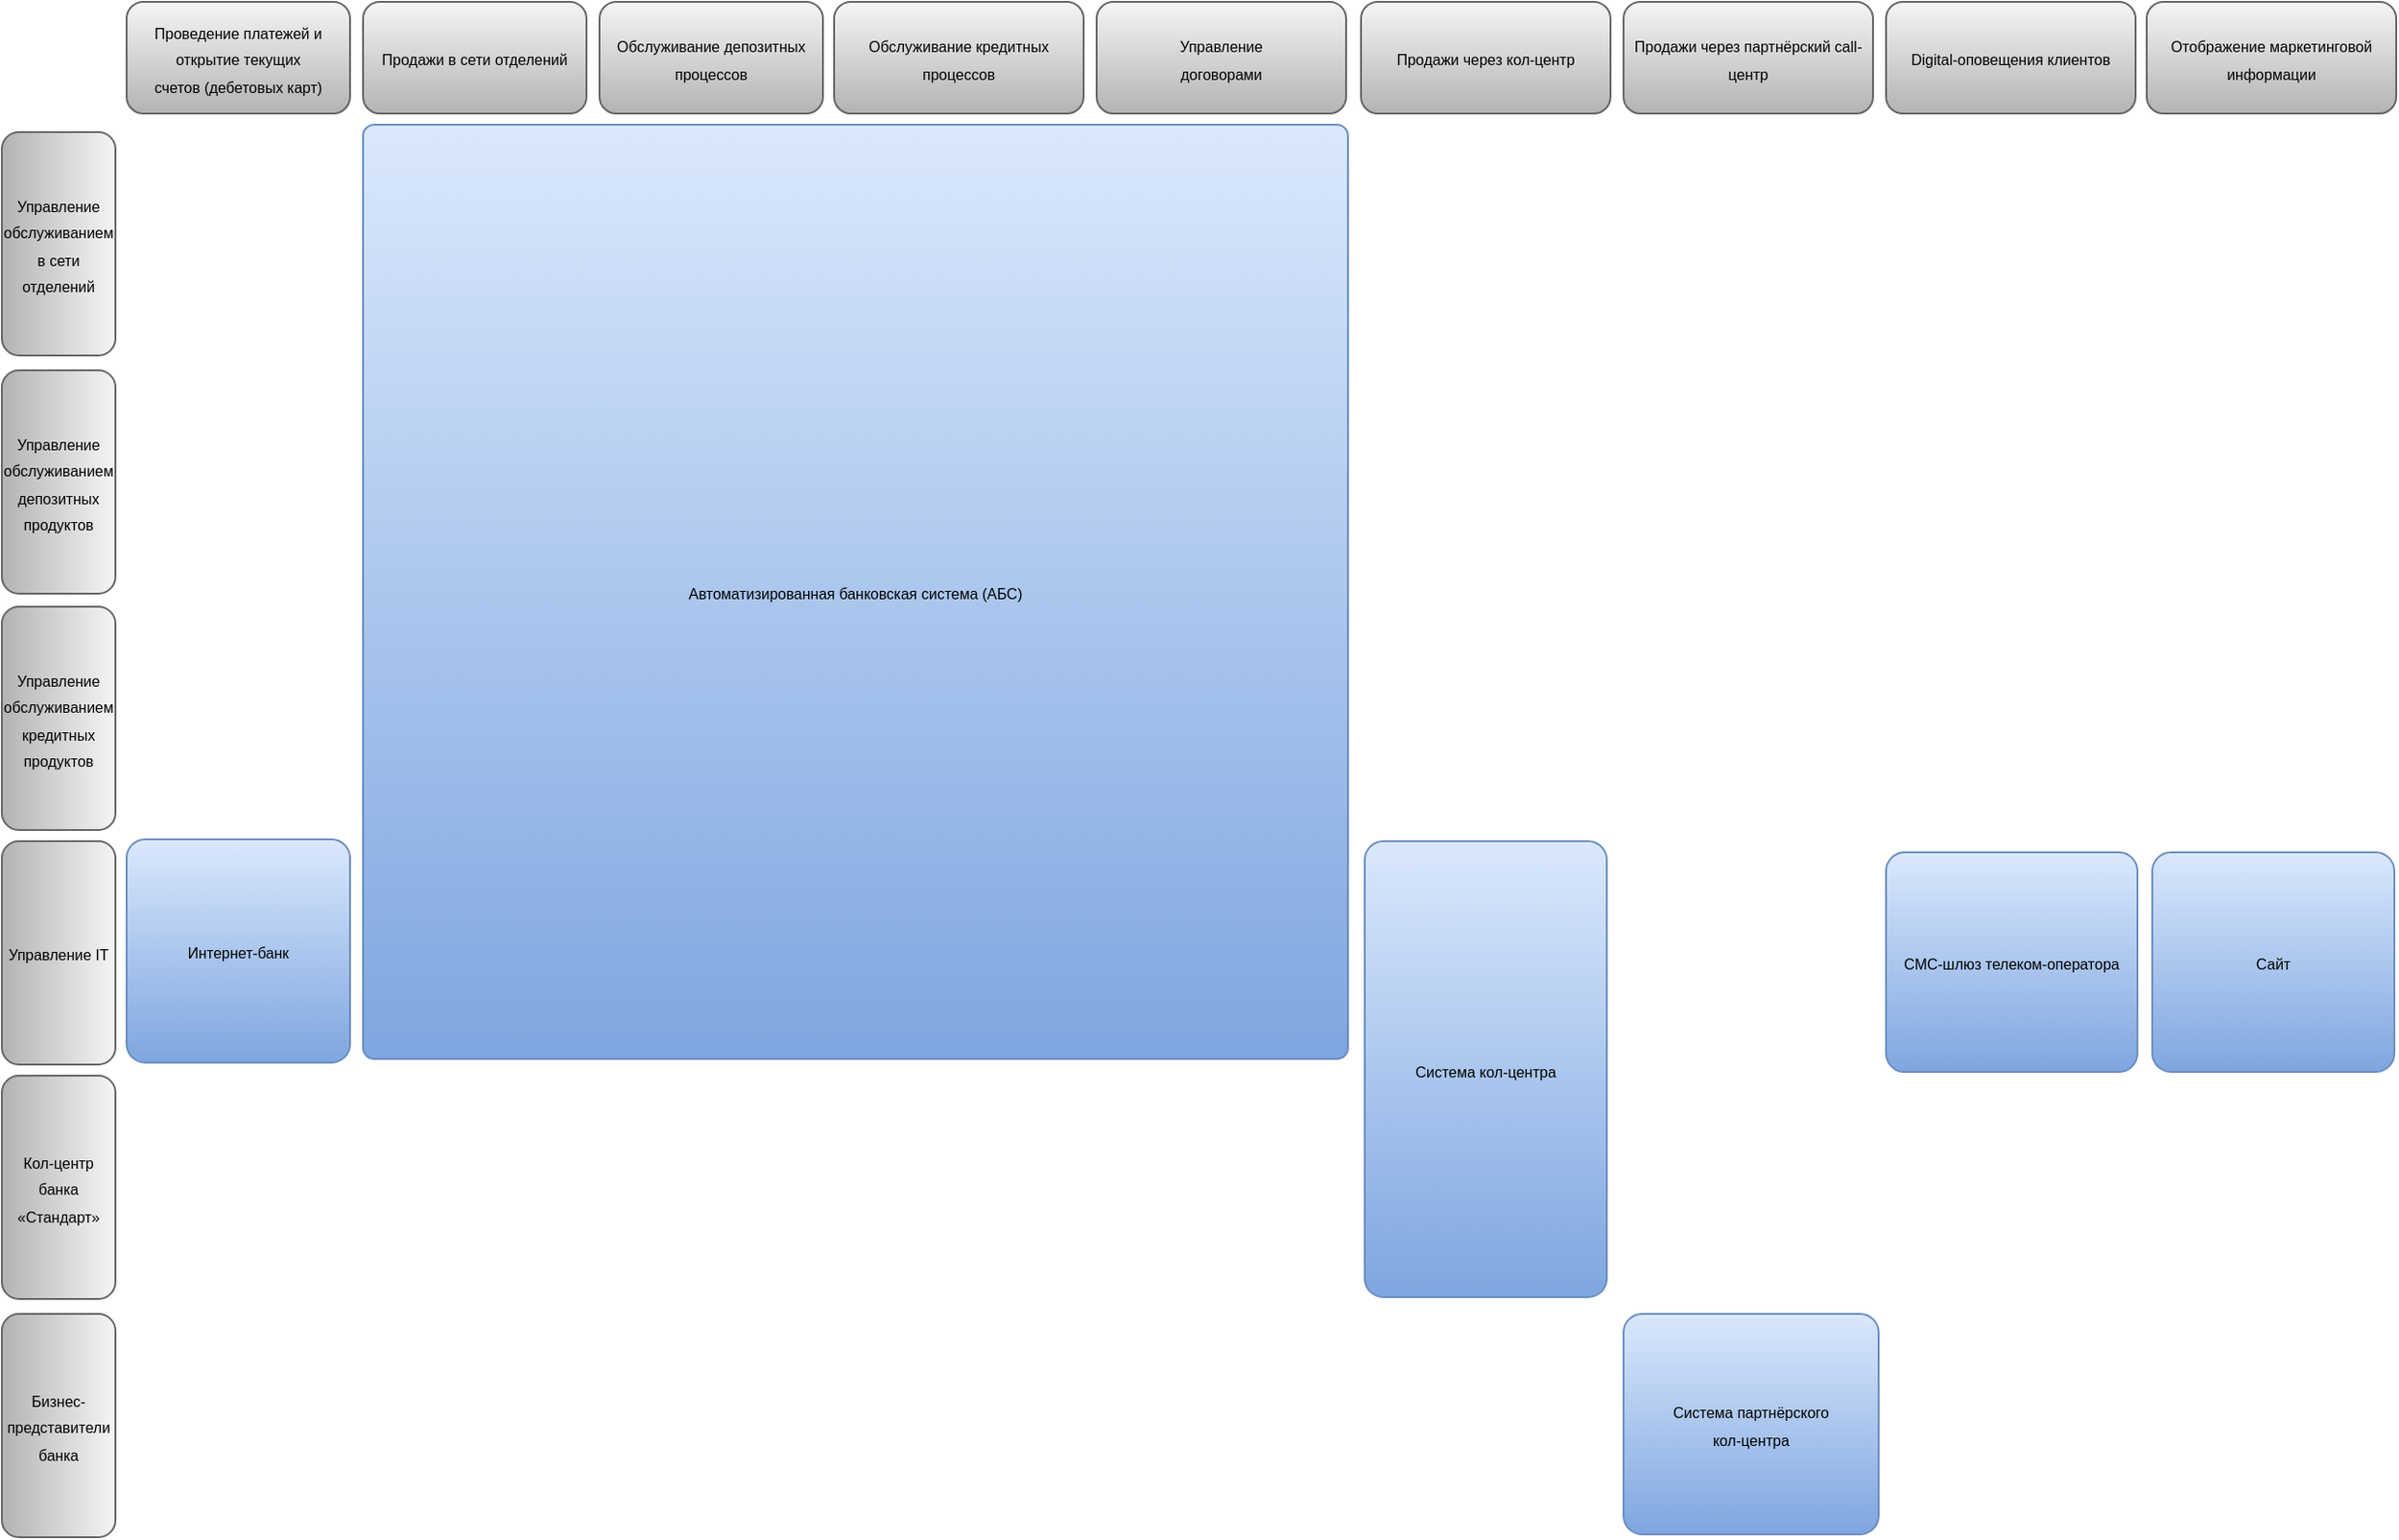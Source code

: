 <mxfile version="26.1.1">
  <diagram id="zFTdyM81LsEAxbjN02PE" name="Page-1">
    <mxGraphModel dx="2775" dy="1565" grid="0" gridSize="1" guides="1" tooltips="1" connect="1" arrows="1" fold="1" page="0" pageScale="1" pageWidth="827" pageHeight="1169" math="0" shadow="0">
      <root>
        <mxCell id="0" />
        <mxCell id="1" parent="0" />
        <mxCell id="B02xuVOq3-dS23k5U1Uk-1" value="&lt;font style=&quot;font-size: 8px;&quot;&gt;Управление IT&lt;/font&gt;" style="rounded=1;whiteSpace=wrap;html=1;direction=south;fillColor=#f5f5f5;gradientColor=#b3b3b3;strokeColor=#666666;" parent="1" vertex="1">
          <mxGeometry x="50" y="595" width="61" height="120" as="geometry" />
        </mxCell>
        <mxCell id="B02xuVOq3-dS23k5U1Uk-2" value="&lt;font style=&quot;font-size: 8px;&quot;&gt;Проведение платежей и открытие текущих счетов&amp;nbsp;(дебетовых карт)&lt;/font&gt;" style="rounded=1;whiteSpace=wrap;html=1;fillColor=#f5f5f5;gradientColor=#b3b3b3;strokeColor=#666666;" parent="1" vertex="1">
          <mxGeometry x="117" y="144" width="120" height="60" as="geometry" />
        </mxCell>
        <mxCell id="B02xuVOq3-dS23k5U1Uk-3" value="&lt;font style=&quot;font-size: 8px;&quot;&gt;Управление обслуживанием в сети отделений&lt;/font&gt;" style="rounded=1;whiteSpace=wrap;html=1;direction=south;fillColor=#f5f5f5;gradientColor=#b3b3b3;strokeColor=#666666;" parent="1" vertex="1">
          <mxGeometry x="50" y="214" width="61" height="120" as="geometry" />
        </mxCell>
        <mxCell id="B02xuVOq3-dS23k5U1Uk-4" value="&lt;font style=&quot;font-size: 8px;&quot;&gt;Продажи в сети отделений&lt;/font&gt;" style="rounded=1;whiteSpace=wrap;html=1;fillColor=#f5f5f5;gradientColor=#b3b3b3;strokeColor=#666666;shadow=0;" parent="1" vertex="1">
          <mxGeometry x="244" y="144" width="120" height="60" as="geometry" />
        </mxCell>
        <mxCell id="B02xuVOq3-dS23k5U1Uk-7" value="&lt;font style=&quot;font-size: 8px;&quot;&gt;Управление обслуживанием депозитных продуктов&lt;/font&gt;" style="rounded=1;whiteSpace=wrap;html=1;direction=south;fillColor=#f5f5f5;gradientColor=#b3b3b3;strokeColor=#666666;" parent="1" vertex="1">
          <mxGeometry x="50" y="342" width="61" height="120" as="geometry" />
        </mxCell>
        <mxCell id="B02xuVOq3-dS23k5U1Uk-8" value="&lt;font style=&quot;font-size: 8px;&quot;&gt;Управление обслуживанием кредитных продуктов&lt;/font&gt;" style="rounded=1;whiteSpace=wrap;html=1;direction=south;fillColor=#f5f5f5;gradientColor=#b3b3b3;strokeColor=#666666;" parent="1" vertex="1">
          <mxGeometry x="50" y="469" width="61" height="120" as="geometry" />
        </mxCell>
        <mxCell id="SjJdcpnqSZJ606uNXkZL-1" value="&lt;font style=&quot;font-size: 8px;&quot;&gt;Кол-центр банка «Стандарт»&lt;/font&gt;" style="rounded=1;whiteSpace=wrap;html=1;direction=south;fillColor=#f5f5f5;gradientColor=#b3b3b3;strokeColor=#666666;" parent="1" vertex="1">
          <mxGeometry x="50" y="721" width="61" height="120" as="geometry" />
        </mxCell>
        <mxCell id="SjJdcpnqSZJ606uNXkZL-2" value="&lt;span style=&quot;font-size: 8px;&quot;&gt;Бизнес-представители банка&lt;/span&gt;" style="rounded=1;whiteSpace=wrap;html=1;direction=south;fillColor=#f5f5f5;gradientColor=#b3b3b3;strokeColor=#666666;" parent="1" vertex="1">
          <mxGeometry x="50" y="849" width="61" height="120" as="geometry" />
        </mxCell>
        <mxCell id="oP3f6_inOd8gyS7aupq4-2" value="&lt;font style=&quot;font-size: 8px;&quot;&gt;Автоматизированная банковская система (АБС)&lt;/font&gt;" style="rounded=1;whiteSpace=wrap;html=1;fillColor=#dae8fc;gradientColor=#7ea6e0;strokeColor=#6c8ebf;arcSize=12;absoluteArcSize=1;glass=0;" parent="1" vertex="1">
          <mxGeometry x="244" y="210" width="529" height="502" as="geometry" />
        </mxCell>
        <mxCell id="oP3f6_inOd8gyS7aupq4-3" value="&lt;font style=&quot;font-size: 8px;&quot;&gt;Интернет-банк&lt;/font&gt;" style="rounded=1;whiteSpace=wrap;html=1;fillColor=#dae8fc;gradientColor=#7ea6e0;strokeColor=#6c8ebf;absoluteArcSize=1;" parent="1" vertex="1">
          <mxGeometry x="117" y="594" width="120" height="120" as="geometry" />
        </mxCell>
        <mxCell id="GT4zo5VkmHz3VTcnRf6x-1" value="&lt;font style=&quot;font-size: 8px;&quot;&gt;Система кол-центра&lt;/font&gt;" style="rounded=1;whiteSpace=wrap;html=1;fillColor=#dae8fc;gradientColor=#7ea6e0;strokeColor=#6c8ebf;absoluteArcSize=1;" parent="1" vertex="1">
          <mxGeometry x="782" y="595" width="130" height="245" as="geometry" />
        </mxCell>
        <mxCell id="GT4zo5VkmHz3VTcnRf6x-2" value="&lt;font style=&quot;font-size: 8px;&quot;&gt;Система партнёрского &lt;br&gt;кол-центра&lt;/font&gt;" style="rounded=1;whiteSpace=wrap;html=1;fillColor=#dae8fc;gradientColor=#7ea6e0;strokeColor=#6c8ebf;absoluteArcSize=1;" parent="1" vertex="1">
          <mxGeometry x="921" y="849" width="137" height="118.5" as="geometry" />
        </mxCell>
        <mxCell id="GT4zo5VkmHz3VTcnRf6x-3" value="&lt;font style=&quot;font-size: 8px;&quot;&gt;Обслуживание депозитных процессов&lt;/font&gt;" style="rounded=1;whiteSpace=wrap;html=1;fillColor=#f5f5f5;gradientColor=#b3b3b3;strokeColor=#666666;" parent="1" vertex="1">
          <mxGeometry x="371" y="144" width="120" height="60" as="geometry" />
        </mxCell>
        <mxCell id="GT4zo5VkmHz3VTcnRf6x-4" value="&lt;font style=&quot;font-size: 8px;&quot;&gt;Обслуживание кредитных процессов&lt;/font&gt;" style="rounded=1;whiteSpace=wrap;html=1;fillColor=#f5f5f5;gradientColor=#b3b3b3;strokeColor=#666666;" parent="1" vertex="1">
          <mxGeometry x="497" y="144" width="134" height="60" as="geometry" />
        </mxCell>
        <mxCell id="GT4zo5VkmHz3VTcnRf6x-6" value="&lt;span style=&quot;font-size: 8px;&quot;&gt;СМС-шлюз телеком-оператора&lt;/span&gt;" style="rounded=1;whiteSpace=wrap;html=1;fillColor=#dae8fc;gradientColor=#7ea6e0;strokeColor=#6c8ebf;absoluteArcSize=1;" parent="1" vertex="1">
          <mxGeometry x="1062" y="601" width="135" height="118" as="geometry" />
        </mxCell>
        <mxCell id="GT4zo5VkmHz3VTcnRf6x-8" value="&lt;span style=&quot;font-size: 8px;&quot;&gt;Сайт&lt;/span&gt;" style="rounded=1;whiteSpace=wrap;html=1;fillColor=#dae8fc;gradientColor=#7ea6e0;strokeColor=#6c8ebf;absoluteArcSize=1;" parent="1" vertex="1">
          <mxGeometry x="1205" y="601" width="130" height="118" as="geometry" />
        </mxCell>
        <mxCell id="OVhB7zrkLSiBpf7ML4HV-1" value="&lt;font style=&quot;font-size: 8px;&quot;&gt;Управление&lt;br&gt;договорами&lt;/font&gt;" style="rounded=1;whiteSpace=wrap;html=1;fillColor=#f5f5f5;gradientColor=#b3b3b3;strokeColor=#666666;" vertex="1" parent="1">
          <mxGeometry x="638" y="144" width="134" height="60" as="geometry" />
        </mxCell>
        <mxCell id="OVhB7zrkLSiBpf7ML4HV-3" value="&lt;span style=&quot;font-size: 8px;&quot;&gt;Продажи через кол-центр&lt;/span&gt;" style="rounded=1;whiteSpace=wrap;html=1;fillColor=#f5f5f5;gradientColor=#b3b3b3;strokeColor=#666666;" vertex="1" parent="1">
          <mxGeometry x="780" y="144" width="134" height="60" as="geometry" />
        </mxCell>
        <mxCell id="OVhB7zrkLSiBpf7ML4HV-4" value="&lt;span style=&quot;font-size: 8px;&quot;&gt;Продажи через партнёрский call-центр&lt;/span&gt;" style="rounded=1;whiteSpace=wrap;html=1;fillColor=#f5f5f5;gradientColor=#b3b3b3;strokeColor=#666666;" vertex="1" parent="1">
          <mxGeometry x="921" y="144" width="134" height="60" as="geometry" />
        </mxCell>
        <mxCell id="OVhB7zrkLSiBpf7ML4HV-5" value="&lt;span style=&quot;font-size: 8px;&quot;&gt;Digital-оповещения клиентов&lt;/span&gt;" style="rounded=1;whiteSpace=wrap;html=1;fillColor=#f5f5f5;gradientColor=#b3b3b3;strokeColor=#666666;" vertex="1" parent="1">
          <mxGeometry x="1062" y="144" width="134" height="60" as="geometry" />
        </mxCell>
        <mxCell id="OVhB7zrkLSiBpf7ML4HV-6" value="&lt;span style=&quot;font-size: 8px;&quot;&gt;Отображение маркетинговой информации&lt;/span&gt;" style="rounded=1;whiteSpace=wrap;html=1;fillColor=#f5f5f5;gradientColor=#b3b3b3;strokeColor=#666666;" vertex="1" parent="1">
          <mxGeometry x="1202" y="144" width="134" height="60" as="geometry" />
        </mxCell>
      </root>
    </mxGraphModel>
  </diagram>
</mxfile>
